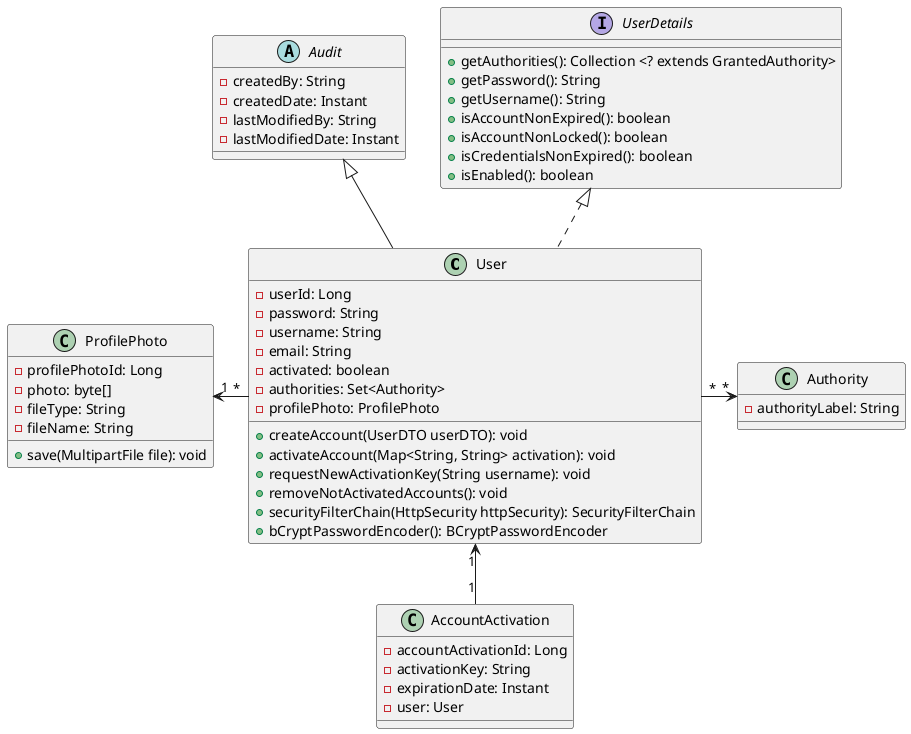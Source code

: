 @startuml shopclassdiagram

User "*" -right-> "*" Authority
User "1" <-down- "1" AccountActivation
User "*" -left-> "1" ProfilePhoto

abstract class Audit {
    - createdBy: String
    - createdDate: Instant
    - lastModifiedBy: String
    - lastModifiedDate: Instant
}

interface UserDetails {
    + getAuthorities(): Collection <? extends GrantedAuthority>
    + getPassword(): String
    + getUsername(): String
    + isAccountNonExpired(): boolean
    + isAccountNonLocked(): boolean
    + isCredentialsNonExpired(): boolean
    + isEnabled(): boolean
}

class User extends Audit
class User implements UserDetails
class User {
    - userId: Long
    - password: String
    - username: String  
    - email: String
    - activated: boolean
    - authorities: Set<Authority>
    - profilePhoto: ProfilePhoto

    + createAccount(UserDTO userDTO): void
    + activateAccount(Map<String, String> activation): void
    + requestNewActivationKey(String username): void
    + removeNotActivatedAccounts(): void
    + securityFilterChain(HttpSecurity httpSecurity): SecurityFilterChain
    + bCryptPasswordEncoder(): BCryptPasswordEncoder
}

class Authority {
    - authorityLabel: String
}

class AccountActivation {
    - accountActivationId: Long
    - activationKey: String
    - expirationDate: Instant
    - user: User
}

class ProfilePhoto {
    - profilePhotoId: Long
    - photo: byte[]
    - fileType: String
    - fileName: String
    + save(MultipartFile file): void
}

@enduml